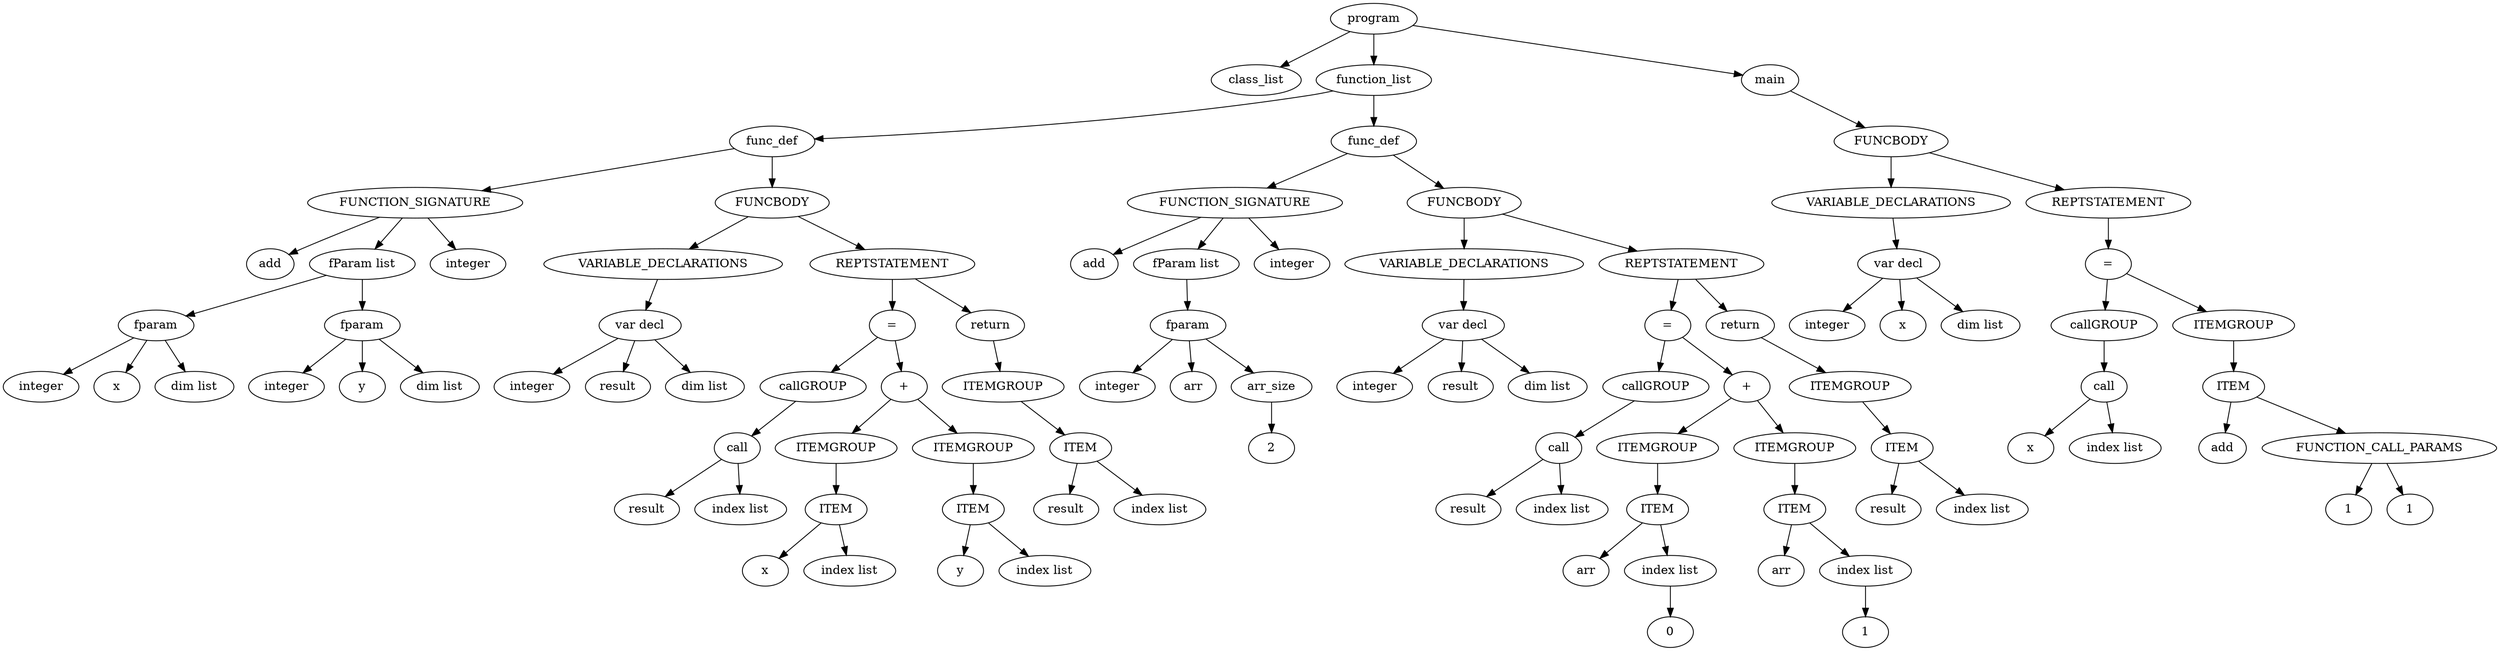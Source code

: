 digraph AST {
0[label="program"]
0->1
0->2
0->122
122[label="main"]
122->123
123[label="FUNCBODY"]
123->124
123->130
130[label="REPTSTATEMENT"]
130->135
135[label="="]
135->134
135->150
150[label="ITEMGROUP"]
150->136
136[label="ITEM"]
136->137
136->138
138[label="FUNCTION_CALL_PARAMS"]
138->139
138->144
144[label="1"]
139[label="1"]
137[label="add"]
134[label="callGROUP"]
134->131
131[label="call"]
131->132
131->133
133[label="index list"]
132[label="x"]
124[label="VARIABLE_DECLARATIONS"]
124->126
126[label="var decl"]
126->125
126->127
126->128
128[label="dim list"]
127[label="x"]
125[label="integer"]
2[label="function_list"]
2->3
2->59
59[label="func_def"]
59->60
59->74
74[label="FUNCBODY"]
74->75
74->81
81[label="REPTSTATEMENT"]
81->86
81->111
111[label="return"]
111->116
116[label="ITEMGROUP"]
116->112
112[label="ITEM"]
112->113
112->114
114[label="index list"]
113[label="result"]
86[label="="]
86->85
86->97
97[label="+"]
97->95
97->106
106[label="ITEMGROUP"]
106->98
98[label="ITEM"]
98->99
98->100
100[label="index list"]
100->101
101[label="1"]
99[label="arr"]
95[label="ITEMGROUP"]
95->87
87[label="ITEM"]
87->88
87->89
89[label="index list"]
89->90
90[label="0"]
88[label="arr"]
85[label="callGROUP"]
85->82
82[label="call"]
82->83
82->84
84[label="index list"]
83[label="result"]
75[label="VARIABLE_DECLARATIONS"]
75->77
77[label="var decl"]
77->76
77->78
77->79
79[label="dim list"]
78[label="result"]
76[label="integer"]
60[label="FUNCTION_SIGNATURE"]
60->61
60->63
60->73
73[label="integer"]
63[label="fParam list"]
63->64
64[label="fparam"]
64->65
64->66
64->69
69[label="arr_size"]
69->70
70[label="2"]
66[label="arr"]
65[label="integer"]
61[label="add"]
3[label="func_def"]
3->4
3->19
19[label="FUNCBODY"]
19->20
19->26
26[label="REPTSTATEMENT"]
26->31
26->48
48[label="return"]
48->53
53[label="ITEMGROUP"]
53->49
49[label="ITEM"]
49->50
49->51
51[label="index list"]
50[label="result"]
31[label="="]
31->30
31->38
38[label="+"]
38->36
38->43
43[label="ITEMGROUP"]
43->39
39[label="ITEM"]
39->40
39->41
41[label="index list"]
40[label="y"]
36[label="ITEMGROUP"]
36->32
32[label="ITEM"]
32->33
32->34
34[label="index list"]
33[label="x"]
30[label="callGROUP"]
30->27
27[label="call"]
27->28
27->29
29[label="index list"]
28[label="result"]
20[label="VARIABLE_DECLARATIONS"]
20->22
22[label="var decl"]
22->21
22->23
22->24
24[label="dim list"]
23[label="result"]
21[label="integer"]
4[label="FUNCTION_SIGNATURE"]
4->5
4->7
4->18
18[label="integer"]
7[label="fParam list"]
7->8
7->13
13[label="fparam"]
13->14
13->15
13->16
16[label="dim list"]
15[label="y"]
14[label="integer"]
8[label="fparam"]
8->9
8->10
8->11
11[label="dim list"]
10[label="x"]
9[label="integer"]
5[label="add"]
1[label="class_list"]
}

